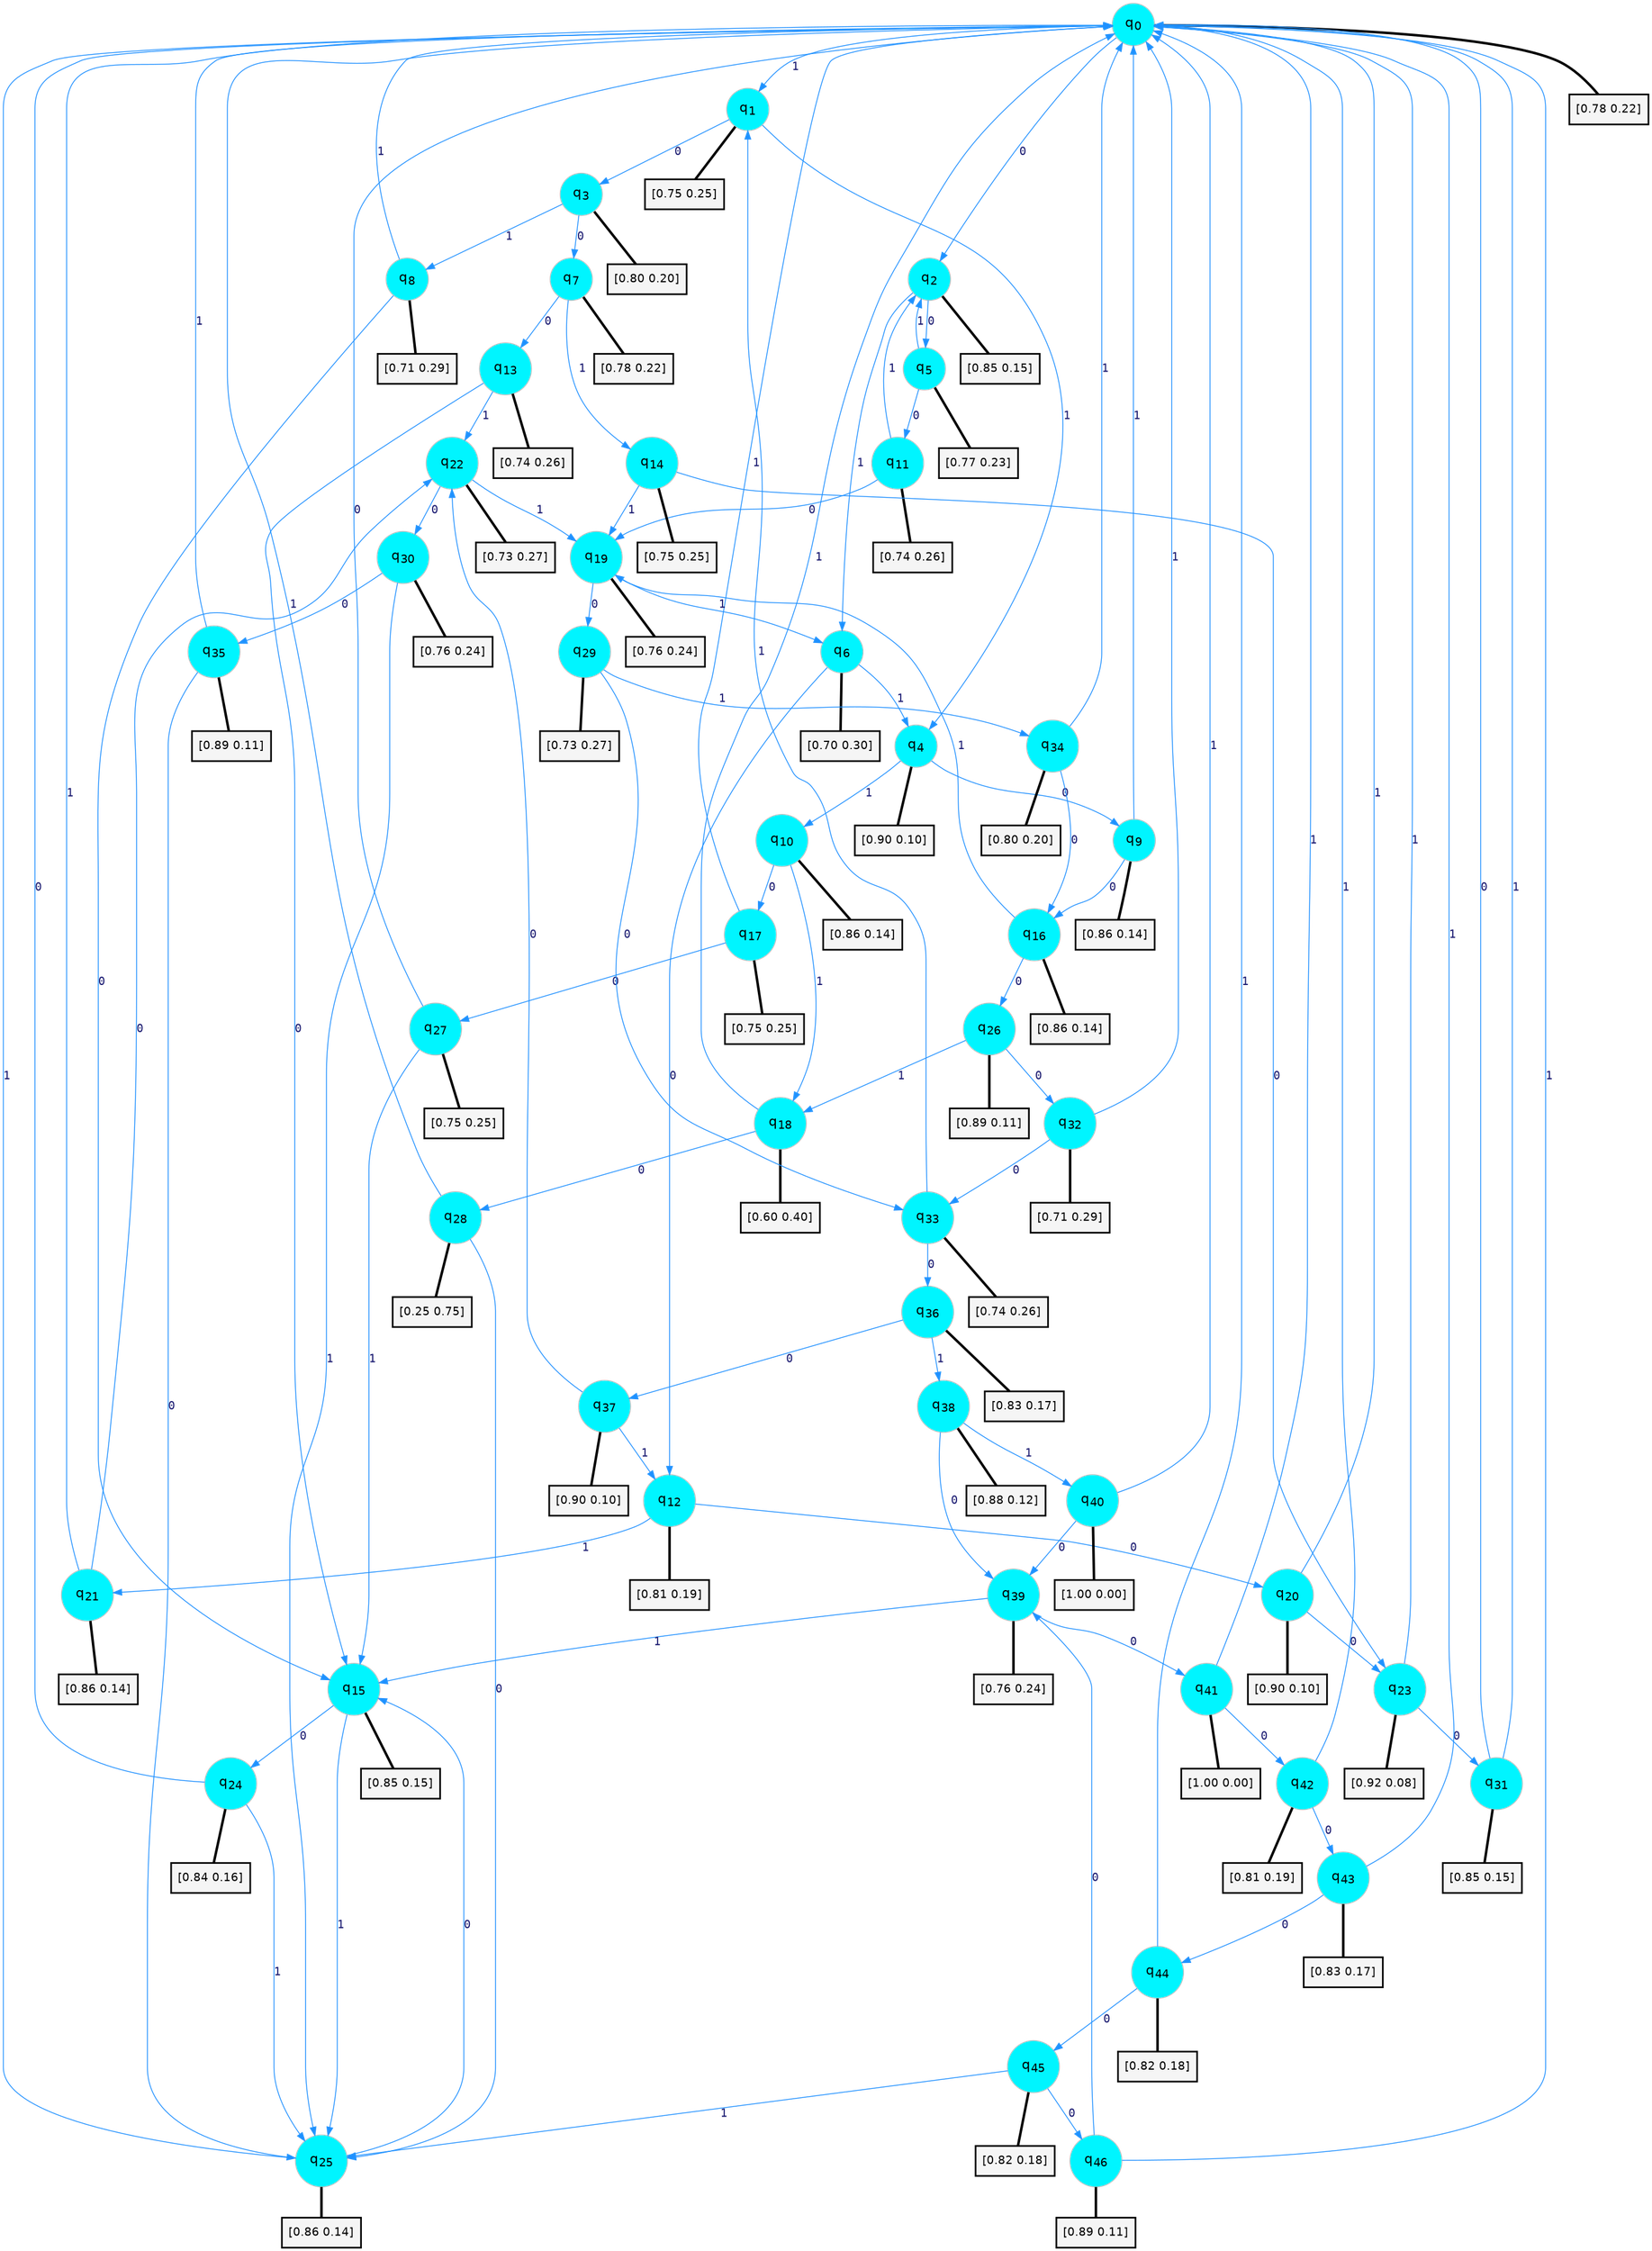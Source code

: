 digraph G {
graph [
bgcolor=transparent, dpi=300, rankdir=TD, size="40,25"];
node [
color=gray, fillcolor=turquoise1, fontcolor=black, fontname=Helvetica, fontsize=16, fontweight=bold, shape=circle, style=filled];
edge [
arrowsize=1, color=dodgerblue1, fontcolor=midnightblue, fontname=courier, fontweight=bold, penwidth=1, style=solid, weight=20];
0[label=<q<SUB>0</SUB>>];
1[label=<q<SUB>1</SUB>>];
2[label=<q<SUB>2</SUB>>];
3[label=<q<SUB>3</SUB>>];
4[label=<q<SUB>4</SUB>>];
5[label=<q<SUB>5</SUB>>];
6[label=<q<SUB>6</SUB>>];
7[label=<q<SUB>7</SUB>>];
8[label=<q<SUB>8</SUB>>];
9[label=<q<SUB>9</SUB>>];
10[label=<q<SUB>10</SUB>>];
11[label=<q<SUB>11</SUB>>];
12[label=<q<SUB>12</SUB>>];
13[label=<q<SUB>13</SUB>>];
14[label=<q<SUB>14</SUB>>];
15[label=<q<SUB>15</SUB>>];
16[label=<q<SUB>16</SUB>>];
17[label=<q<SUB>17</SUB>>];
18[label=<q<SUB>18</SUB>>];
19[label=<q<SUB>19</SUB>>];
20[label=<q<SUB>20</SUB>>];
21[label=<q<SUB>21</SUB>>];
22[label=<q<SUB>22</SUB>>];
23[label=<q<SUB>23</SUB>>];
24[label=<q<SUB>24</SUB>>];
25[label=<q<SUB>25</SUB>>];
26[label=<q<SUB>26</SUB>>];
27[label=<q<SUB>27</SUB>>];
28[label=<q<SUB>28</SUB>>];
29[label=<q<SUB>29</SUB>>];
30[label=<q<SUB>30</SUB>>];
31[label=<q<SUB>31</SUB>>];
32[label=<q<SUB>32</SUB>>];
33[label=<q<SUB>33</SUB>>];
34[label=<q<SUB>34</SUB>>];
35[label=<q<SUB>35</SUB>>];
36[label=<q<SUB>36</SUB>>];
37[label=<q<SUB>37</SUB>>];
38[label=<q<SUB>38</SUB>>];
39[label=<q<SUB>39</SUB>>];
40[label=<q<SUB>40</SUB>>];
41[label=<q<SUB>41</SUB>>];
42[label=<q<SUB>42</SUB>>];
43[label=<q<SUB>43</SUB>>];
44[label=<q<SUB>44</SUB>>];
45[label=<q<SUB>45</SUB>>];
46[label=<q<SUB>46</SUB>>];
47[label="[0.78 0.22]", shape=box,fontcolor=black, fontname=Helvetica, fontsize=14, penwidth=2, fillcolor=whitesmoke,color=black];
48[label="[0.75 0.25]", shape=box,fontcolor=black, fontname=Helvetica, fontsize=14, penwidth=2, fillcolor=whitesmoke,color=black];
49[label="[0.85 0.15]", shape=box,fontcolor=black, fontname=Helvetica, fontsize=14, penwidth=2, fillcolor=whitesmoke,color=black];
50[label="[0.80 0.20]", shape=box,fontcolor=black, fontname=Helvetica, fontsize=14, penwidth=2, fillcolor=whitesmoke,color=black];
51[label="[0.90 0.10]", shape=box,fontcolor=black, fontname=Helvetica, fontsize=14, penwidth=2, fillcolor=whitesmoke,color=black];
52[label="[0.77 0.23]", shape=box,fontcolor=black, fontname=Helvetica, fontsize=14, penwidth=2, fillcolor=whitesmoke,color=black];
53[label="[0.70 0.30]", shape=box,fontcolor=black, fontname=Helvetica, fontsize=14, penwidth=2, fillcolor=whitesmoke,color=black];
54[label="[0.78 0.22]", shape=box,fontcolor=black, fontname=Helvetica, fontsize=14, penwidth=2, fillcolor=whitesmoke,color=black];
55[label="[0.71 0.29]", shape=box,fontcolor=black, fontname=Helvetica, fontsize=14, penwidth=2, fillcolor=whitesmoke,color=black];
56[label="[0.86 0.14]", shape=box,fontcolor=black, fontname=Helvetica, fontsize=14, penwidth=2, fillcolor=whitesmoke,color=black];
57[label="[0.86 0.14]", shape=box,fontcolor=black, fontname=Helvetica, fontsize=14, penwidth=2, fillcolor=whitesmoke,color=black];
58[label="[0.74 0.26]", shape=box,fontcolor=black, fontname=Helvetica, fontsize=14, penwidth=2, fillcolor=whitesmoke,color=black];
59[label="[0.81 0.19]", shape=box,fontcolor=black, fontname=Helvetica, fontsize=14, penwidth=2, fillcolor=whitesmoke,color=black];
60[label="[0.74 0.26]", shape=box,fontcolor=black, fontname=Helvetica, fontsize=14, penwidth=2, fillcolor=whitesmoke,color=black];
61[label="[0.75 0.25]", shape=box,fontcolor=black, fontname=Helvetica, fontsize=14, penwidth=2, fillcolor=whitesmoke,color=black];
62[label="[0.85 0.15]", shape=box,fontcolor=black, fontname=Helvetica, fontsize=14, penwidth=2, fillcolor=whitesmoke,color=black];
63[label="[0.86 0.14]", shape=box,fontcolor=black, fontname=Helvetica, fontsize=14, penwidth=2, fillcolor=whitesmoke,color=black];
64[label="[0.75 0.25]", shape=box,fontcolor=black, fontname=Helvetica, fontsize=14, penwidth=2, fillcolor=whitesmoke,color=black];
65[label="[0.60 0.40]", shape=box,fontcolor=black, fontname=Helvetica, fontsize=14, penwidth=2, fillcolor=whitesmoke,color=black];
66[label="[0.76 0.24]", shape=box,fontcolor=black, fontname=Helvetica, fontsize=14, penwidth=2, fillcolor=whitesmoke,color=black];
67[label="[0.90 0.10]", shape=box,fontcolor=black, fontname=Helvetica, fontsize=14, penwidth=2, fillcolor=whitesmoke,color=black];
68[label="[0.86 0.14]", shape=box,fontcolor=black, fontname=Helvetica, fontsize=14, penwidth=2, fillcolor=whitesmoke,color=black];
69[label="[0.73 0.27]", shape=box,fontcolor=black, fontname=Helvetica, fontsize=14, penwidth=2, fillcolor=whitesmoke,color=black];
70[label="[0.92 0.08]", shape=box,fontcolor=black, fontname=Helvetica, fontsize=14, penwidth=2, fillcolor=whitesmoke,color=black];
71[label="[0.84 0.16]", shape=box,fontcolor=black, fontname=Helvetica, fontsize=14, penwidth=2, fillcolor=whitesmoke,color=black];
72[label="[0.86 0.14]", shape=box,fontcolor=black, fontname=Helvetica, fontsize=14, penwidth=2, fillcolor=whitesmoke,color=black];
73[label="[0.89 0.11]", shape=box,fontcolor=black, fontname=Helvetica, fontsize=14, penwidth=2, fillcolor=whitesmoke,color=black];
74[label="[0.75 0.25]", shape=box,fontcolor=black, fontname=Helvetica, fontsize=14, penwidth=2, fillcolor=whitesmoke,color=black];
75[label="[0.25 0.75]", shape=box,fontcolor=black, fontname=Helvetica, fontsize=14, penwidth=2, fillcolor=whitesmoke,color=black];
76[label="[0.73 0.27]", shape=box,fontcolor=black, fontname=Helvetica, fontsize=14, penwidth=2, fillcolor=whitesmoke,color=black];
77[label="[0.76 0.24]", shape=box,fontcolor=black, fontname=Helvetica, fontsize=14, penwidth=2, fillcolor=whitesmoke,color=black];
78[label="[0.85 0.15]", shape=box,fontcolor=black, fontname=Helvetica, fontsize=14, penwidth=2, fillcolor=whitesmoke,color=black];
79[label="[0.71 0.29]", shape=box,fontcolor=black, fontname=Helvetica, fontsize=14, penwidth=2, fillcolor=whitesmoke,color=black];
80[label="[0.74 0.26]", shape=box,fontcolor=black, fontname=Helvetica, fontsize=14, penwidth=2, fillcolor=whitesmoke,color=black];
81[label="[0.80 0.20]", shape=box,fontcolor=black, fontname=Helvetica, fontsize=14, penwidth=2, fillcolor=whitesmoke,color=black];
82[label="[0.89 0.11]", shape=box,fontcolor=black, fontname=Helvetica, fontsize=14, penwidth=2, fillcolor=whitesmoke,color=black];
83[label="[0.83 0.17]", shape=box,fontcolor=black, fontname=Helvetica, fontsize=14, penwidth=2, fillcolor=whitesmoke,color=black];
84[label="[0.90 0.10]", shape=box,fontcolor=black, fontname=Helvetica, fontsize=14, penwidth=2, fillcolor=whitesmoke,color=black];
85[label="[0.88 0.12]", shape=box,fontcolor=black, fontname=Helvetica, fontsize=14, penwidth=2, fillcolor=whitesmoke,color=black];
86[label="[0.76 0.24]", shape=box,fontcolor=black, fontname=Helvetica, fontsize=14, penwidth=2, fillcolor=whitesmoke,color=black];
87[label="[1.00 0.00]", shape=box,fontcolor=black, fontname=Helvetica, fontsize=14, penwidth=2, fillcolor=whitesmoke,color=black];
88[label="[1.00 0.00]", shape=box,fontcolor=black, fontname=Helvetica, fontsize=14, penwidth=2, fillcolor=whitesmoke,color=black];
89[label="[0.81 0.19]", shape=box,fontcolor=black, fontname=Helvetica, fontsize=14, penwidth=2, fillcolor=whitesmoke,color=black];
90[label="[0.83 0.17]", shape=box,fontcolor=black, fontname=Helvetica, fontsize=14, penwidth=2, fillcolor=whitesmoke,color=black];
91[label="[0.82 0.18]", shape=box,fontcolor=black, fontname=Helvetica, fontsize=14, penwidth=2, fillcolor=whitesmoke,color=black];
92[label="[0.82 0.18]", shape=box,fontcolor=black, fontname=Helvetica, fontsize=14, penwidth=2, fillcolor=whitesmoke,color=black];
93[label="[0.89 0.11]", shape=box,fontcolor=black, fontname=Helvetica, fontsize=14, penwidth=2, fillcolor=whitesmoke,color=black];
0->2 [label=0];
0->1 [label=1];
0->47 [arrowhead=none, penwidth=3,color=black];
1->3 [label=0];
1->4 [label=1];
1->48 [arrowhead=none, penwidth=3,color=black];
2->5 [label=0];
2->6 [label=1];
2->49 [arrowhead=none, penwidth=3,color=black];
3->7 [label=0];
3->8 [label=1];
3->50 [arrowhead=none, penwidth=3,color=black];
4->9 [label=0];
4->10 [label=1];
4->51 [arrowhead=none, penwidth=3,color=black];
5->11 [label=0];
5->2 [label=1];
5->52 [arrowhead=none, penwidth=3,color=black];
6->12 [label=0];
6->4 [label=1];
6->53 [arrowhead=none, penwidth=3,color=black];
7->13 [label=0];
7->14 [label=1];
7->54 [arrowhead=none, penwidth=3,color=black];
8->15 [label=0];
8->0 [label=1];
8->55 [arrowhead=none, penwidth=3,color=black];
9->16 [label=0];
9->0 [label=1];
9->56 [arrowhead=none, penwidth=3,color=black];
10->17 [label=0];
10->18 [label=1];
10->57 [arrowhead=none, penwidth=3,color=black];
11->19 [label=0];
11->2 [label=1];
11->58 [arrowhead=none, penwidth=3,color=black];
12->20 [label=0];
12->21 [label=1];
12->59 [arrowhead=none, penwidth=3,color=black];
13->15 [label=0];
13->22 [label=1];
13->60 [arrowhead=none, penwidth=3,color=black];
14->23 [label=0];
14->19 [label=1];
14->61 [arrowhead=none, penwidth=3,color=black];
15->24 [label=0];
15->25 [label=1];
15->62 [arrowhead=none, penwidth=3,color=black];
16->26 [label=0];
16->19 [label=1];
16->63 [arrowhead=none, penwidth=3,color=black];
17->27 [label=0];
17->0 [label=1];
17->64 [arrowhead=none, penwidth=3,color=black];
18->28 [label=0];
18->0 [label=1];
18->65 [arrowhead=none, penwidth=3,color=black];
19->29 [label=0];
19->6 [label=1];
19->66 [arrowhead=none, penwidth=3,color=black];
20->23 [label=0];
20->0 [label=1];
20->67 [arrowhead=none, penwidth=3,color=black];
21->22 [label=0];
21->0 [label=1];
21->68 [arrowhead=none, penwidth=3,color=black];
22->30 [label=0];
22->19 [label=1];
22->69 [arrowhead=none, penwidth=3,color=black];
23->31 [label=0];
23->0 [label=1];
23->70 [arrowhead=none, penwidth=3,color=black];
24->0 [label=0];
24->25 [label=1];
24->71 [arrowhead=none, penwidth=3,color=black];
25->15 [label=0];
25->0 [label=1];
25->72 [arrowhead=none, penwidth=3,color=black];
26->32 [label=0];
26->18 [label=1];
26->73 [arrowhead=none, penwidth=3,color=black];
27->0 [label=0];
27->15 [label=1];
27->74 [arrowhead=none, penwidth=3,color=black];
28->25 [label=0];
28->0 [label=1];
28->75 [arrowhead=none, penwidth=3,color=black];
29->33 [label=0];
29->34 [label=1];
29->76 [arrowhead=none, penwidth=3,color=black];
30->35 [label=0];
30->25 [label=1];
30->77 [arrowhead=none, penwidth=3,color=black];
31->0 [label=0];
31->0 [label=1];
31->78 [arrowhead=none, penwidth=3,color=black];
32->33 [label=0];
32->0 [label=1];
32->79 [arrowhead=none, penwidth=3,color=black];
33->36 [label=0];
33->1 [label=1];
33->80 [arrowhead=none, penwidth=3,color=black];
34->16 [label=0];
34->0 [label=1];
34->81 [arrowhead=none, penwidth=3,color=black];
35->25 [label=0];
35->0 [label=1];
35->82 [arrowhead=none, penwidth=3,color=black];
36->37 [label=0];
36->38 [label=1];
36->83 [arrowhead=none, penwidth=3,color=black];
37->22 [label=0];
37->12 [label=1];
37->84 [arrowhead=none, penwidth=3,color=black];
38->39 [label=0];
38->40 [label=1];
38->85 [arrowhead=none, penwidth=3,color=black];
39->41 [label=0];
39->15 [label=1];
39->86 [arrowhead=none, penwidth=3,color=black];
40->39 [label=0];
40->0 [label=1];
40->87 [arrowhead=none, penwidth=3,color=black];
41->42 [label=0];
41->0 [label=1];
41->88 [arrowhead=none, penwidth=3,color=black];
42->43 [label=0];
42->0 [label=1];
42->89 [arrowhead=none, penwidth=3,color=black];
43->44 [label=0];
43->0 [label=1];
43->90 [arrowhead=none, penwidth=3,color=black];
44->45 [label=0];
44->0 [label=1];
44->91 [arrowhead=none, penwidth=3,color=black];
45->46 [label=0];
45->25 [label=1];
45->92 [arrowhead=none, penwidth=3,color=black];
46->39 [label=0];
46->0 [label=1];
46->93 [arrowhead=none, penwidth=3,color=black];
}
